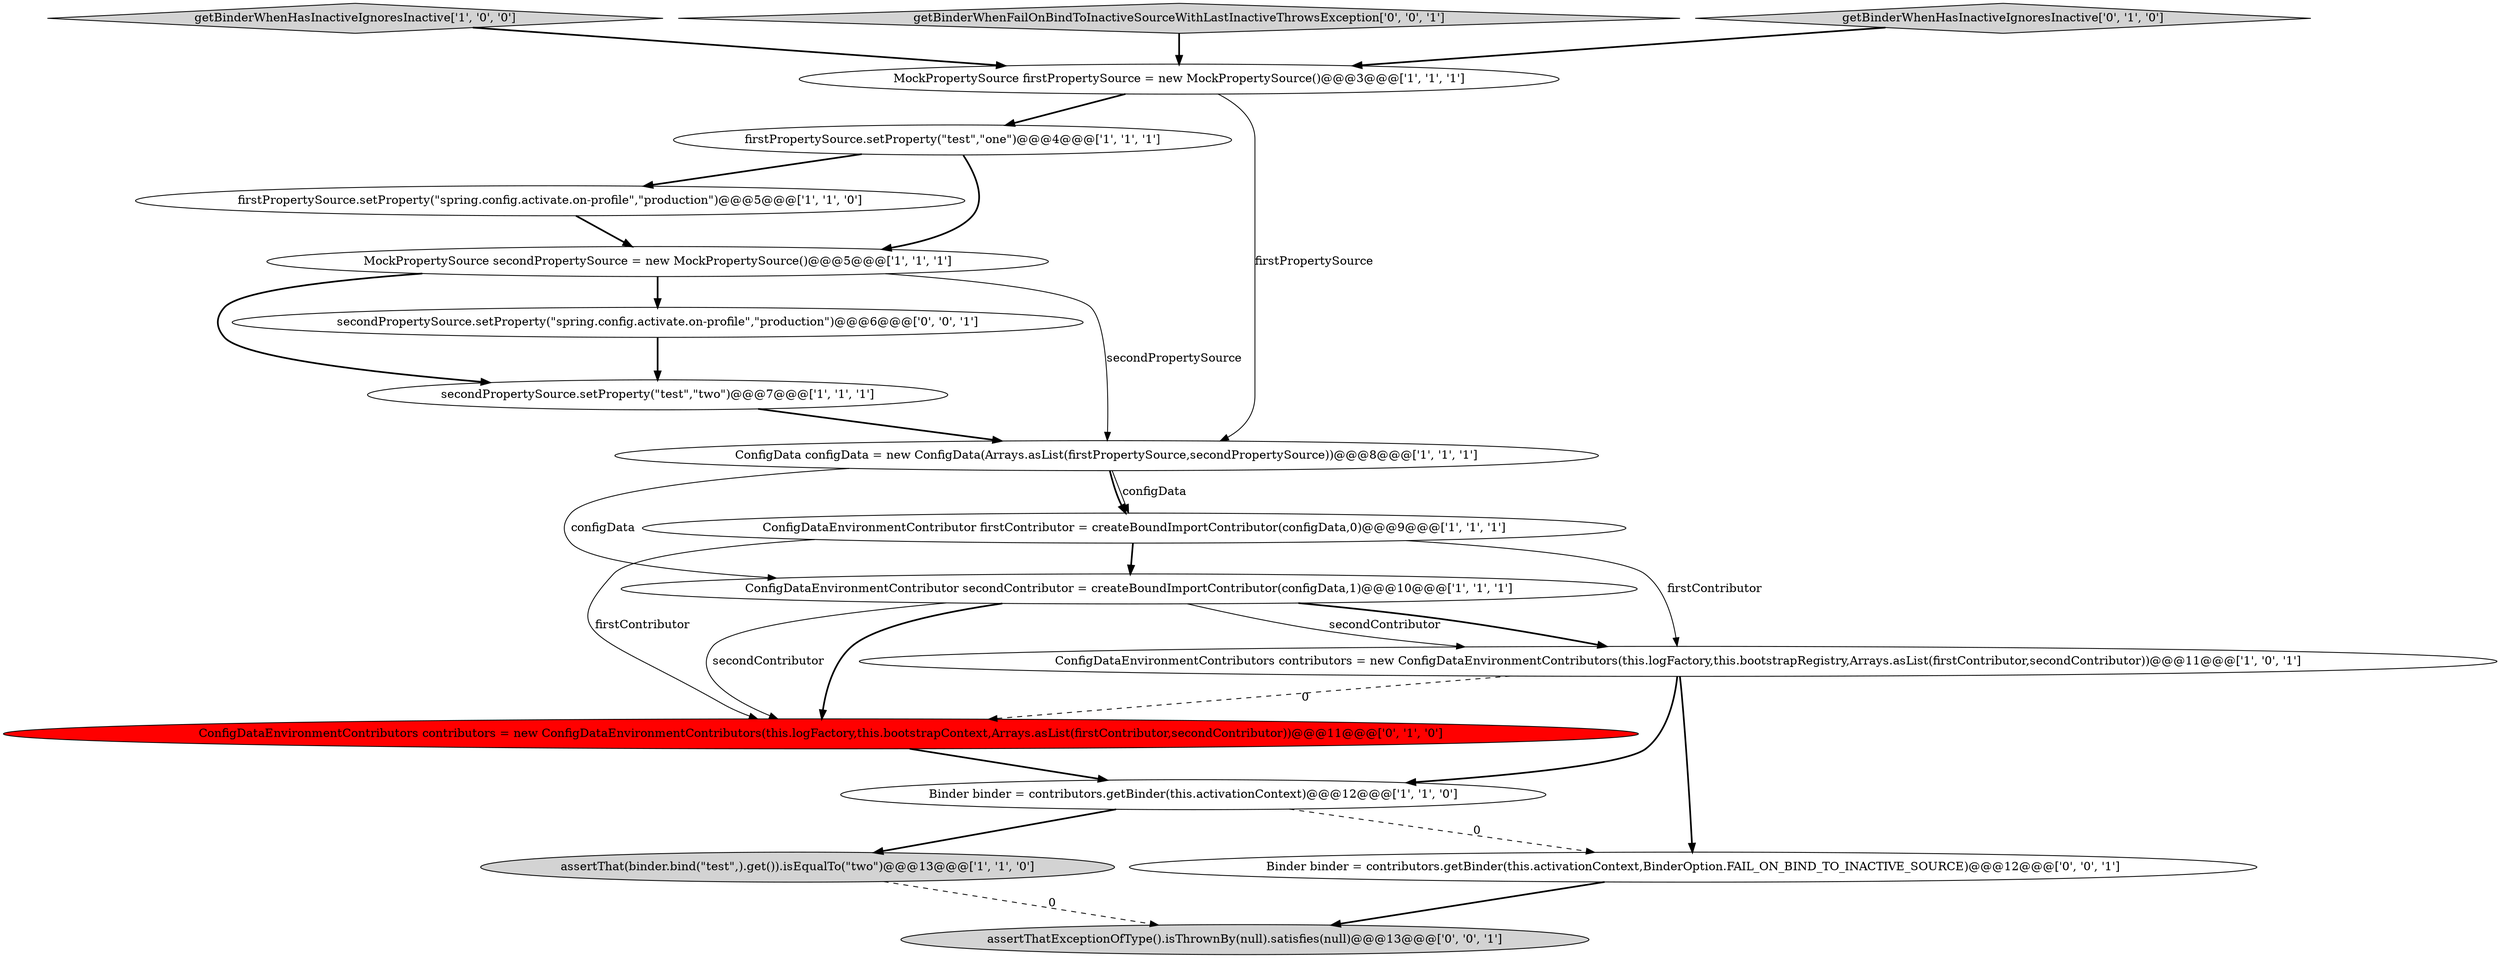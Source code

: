 digraph {
3 [style = filled, label = "Binder binder = contributors.getBinder(this.activationContext)@@@12@@@['1', '1', '0']", fillcolor = white, shape = ellipse image = "AAA0AAABBB1BBB"];
8 [style = filled, label = "firstPropertySource.setProperty(\"spring.config.activate.on-profile\",\"production\")@@@5@@@['1', '1', '0']", fillcolor = white, shape = ellipse image = "AAA0AAABBB1BBB"];
10 [style = filled, label = "getBinderWhenHasInactiveIgnoresInactive['1', '0', '0']", fillcolor = lightgray, shape = diamond image = "AAA0AAABBB1BBB"];
6 [style = filled, label = "ConfigDataEnvironmentContributors contributors = new ConfigDataEnvironmentContributors(this.logFactory,this.bootstrapRegistry,Arrays.asList(firstContributor,secondContributor))@@@11@@@['1', '0', '1']", fillcolor = white, shape = ellipse image = "AAA0AAABBB1BBB"];
14 [style = filled, label = "assertThatExceptionOfType().isThrownBy(null).satisfies(null)@@@13@@@['0', '0', '1']", fillcolor = lightgray, shape = ellipse image = "AAA0AAABBB3BBB"];
11 [style = filled, label = "assertThat(binder.bind(\"test\",).get()).isEqualTo(\"two\")@@@13@@@['1', '1', '0']", fillcolor = lightgray, shape = ellipse image = "AAA0AAABBB1BBB"];
16 [style = filled, label = "Binder binder = contributors.getBinder(this.activationContext,BinderOption.FAIL_ON_BIND_TO_INACTIVE_SOURCE)@@@12@@@['0', '0', '1']", fillcolor = white, shape = ellipse image = "AAA0AAABBB3BBB"];
0 [style = filled, label = "MockPropertySource secondPropertySource = new MockPropertySource()@@@5@@@['1', '1', '1']", fillcolor = white, shape = ellipse image = "AAA0AAABBB1BBB"];
12 [style = filled, label = "ConfigDataEnvironmentContributors contributors = new ConfigDataEnvironmentContributors(this.logFactory,this.bootstrapContext,Arrays.asList(firstContributor,secondContributor))@@@11@@@['0', '1', '0']", fillcolor = red, shape = ellipse image = "AAA1AAABBB2BBB"];
5 [style = filled, label = "firstPropertySource.setProperty(\"test\",\"one\")@@@4@@@['1', '1', '1']", fillcolor = white, shape = ellipse image = "AAA0AAABBB1BBB"];
17 [style = filled, label = "getBinderWhenFailOnBindToInactiveSourceWithLastInactiveThrowsException['0', '0', '1']", fillcolor = lightgray, shape = diamond image = "AAA0AAABBB3BBB"];
13 [style = filled, label = "getBinderWhenHasInactiveIgnoresInactive['0', '1', '0']", fillcolor = lightgray, shape = diamond image = "AAA0AAABBB2BBB"];
9 [style = filled, label = "secondPropertySource.setProperty(\"test\",\"two\")@@@7@@@['1', '1', '1']", fillcolor = white, shape = ellipse image = "AAA0AAABBB1BBB"];
15 [style = filled, label = "secondPropertySource.setProperty(\"spring.config.activate.on-profile\",\"production\")@@@6@@@['0', '0', '1']", fillcolor = white, shape = ellipse image = "AAA0AAABBB3BBB"];
1 [style = filled, label = "ConfigDataEnvironmentContributor secondContributor = createBoundImportContributor(configData,1)@@@10@@@['1', '1', '1']", fillcolor = white, shape = ellipse image = "AAA0AAABBB1BBB"];
4 [style = filled, label = "ConfigDataEnvironmentContributor firstContributor = createBoundImportContributor(configData,0)@@@9@@@['1', '1', '1']", fillcolor = white, shape = ellipse image = "AAA0AAABBB1BBB"];
2 [style = filled, label = "MockPropertySource firstPropertySource = new MockPropertySource()@@@3@@@['1', '1', '1']", fillcolor = white, shape = ellipse image = "AAA0AAABBB1BBB"];
7 [style = filled, label = "ConfigData configData = new ConfigData(Arrays.asList(firstPropertySource,secondPropertySource))@@@8@@@['1', '1', '1']", fillcolor = white, shape = ellipse image = "AAA0AAABBB1BBB"];
6->3 [style = bold, label=""];
5->8 [style = bold, label=""];
0->9 [style = bold, label=""];
7->1 [style = solid, label="configData"];
1->12 [style = solid, label="secondContributor"];
3->11 [style = bold, label=""];
7->4 [style = solid, label="configData"];
4->6 [style = solid, label="firstContributor"];
7->4 [style = bold, label=""];
0->7 [style = solid, label="secondPropertySource"];
9->7 [style = bold, label=""];
0->15 [style = bold, label=""];
1->6 [style = solid, label="secondContributor"];
6->12 [style = dashed, label="0"];
8->0 [style = bold, label=""];
1->6 [style = bold, label=""];
17->2 [style = bold, label=""];
5->0 [style = bold, label=""];
15->9 [style = bold, label=""];
6->16 [style = bold, label=""];
11->14 [style = dashed, label="0"];
1->12 [style = bold, label=""];
2->7 [style = solid, label="firstPropertySource"];
16->14 [style = bold, label=""];
10->2 [style = bold, label=""];
4->1 [style = bold, label=""];
12->3 [style = bold, label=""];
4->12 [style = solid, label="firstContributor"];
3->16 [style = dashed, label="0"];
2->5 [style = bold, label=""];
13->2 [style = bold, label=""];
}
